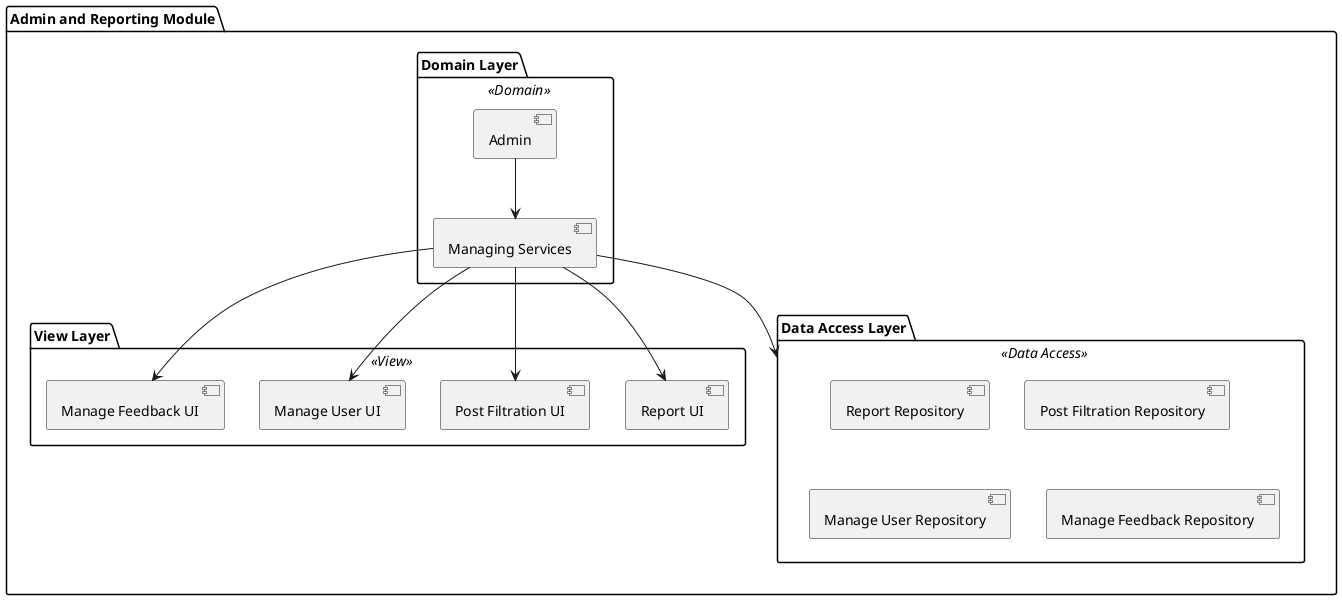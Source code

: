@startuml admin_and_reporting_package_diagram

package "Admin and Reporting Module"{
  package "Domain Layer" <<Domain>> {
    [Admin]
    [Managing Services]
}

  package "View Layer" <<View>> {
    [Report UI]
    [Post Filtration UI]
    [Manage User UI]
    [Manage Feedback UI]
}
  
  package "Data Access Layer" <<Data Access>> {
    [Report Repository]
    [Post Filtration Repository]
    [Manage User Repository]
    [Manage Feedback Repository]
  }


[Admin] --> [Managing Services]
[Managing Services] --> [Post Filtration UI]
[Managing Services] --> [Manage User UI]
[Managing Services] --> [Report UI]
[Managing Services] --> [Manage Feedback UI]
[Managing Services] --> "Data Access Layer"

@enduml